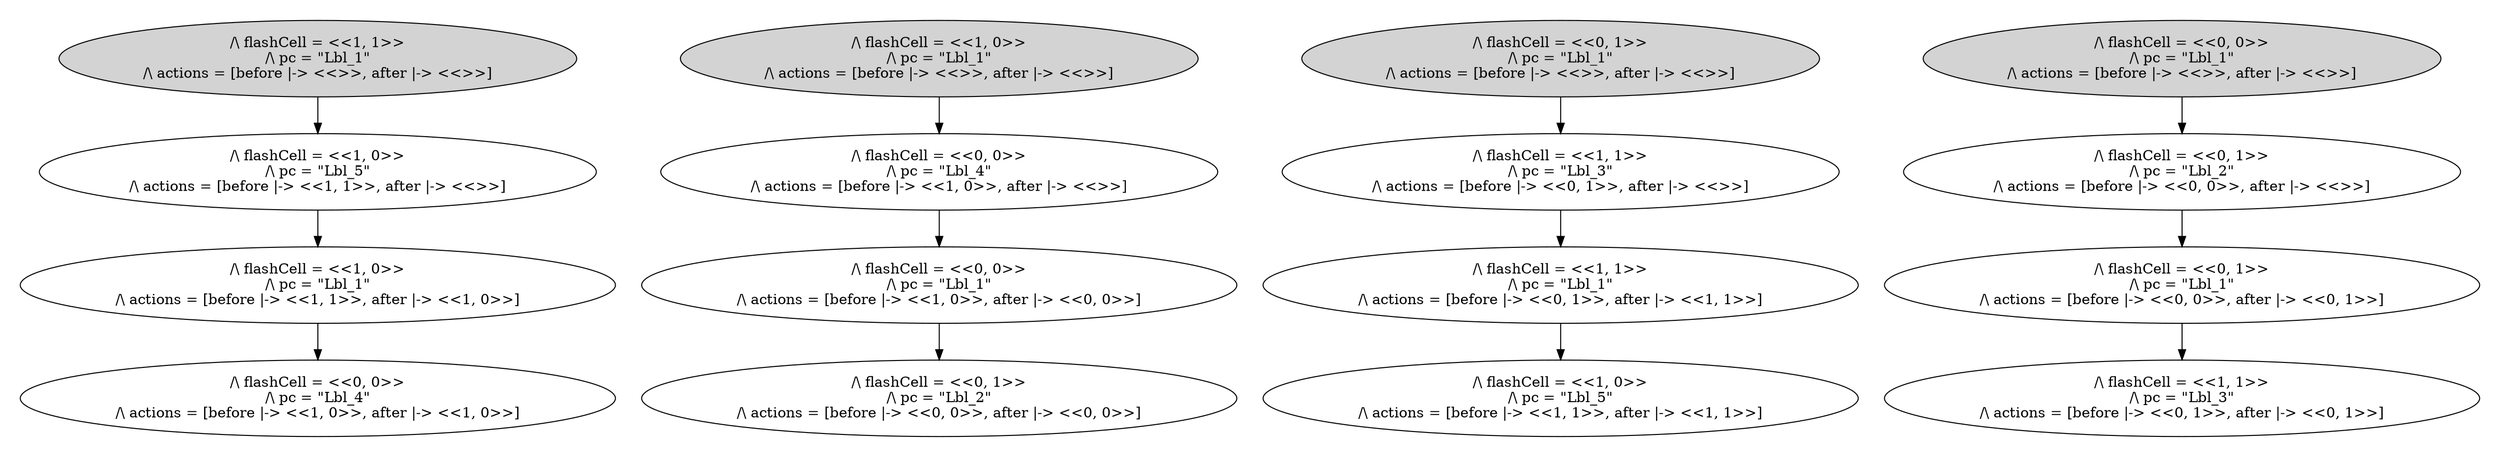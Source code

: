 strict digraph DiskGraph {
nodesep=0.35;
subgraph cluster_graph {
color="white";
-7059211614242803943 [label="/\\ flashCell = <<0, 0>>\n/\\ pc = \"Lbl_1\"\n/\\ actions = [before |-> <<>>, after |-> <<>>]",style = filled]
5533894713806795563 [label="/\\ flashCell = <<0, 1>>\n/\\ pc = \"Lbl_1\"\n/\\ actions = [before |-> <<>>, after |-> <<>>]",style = filled]
8146200452865708071 [label="/\\ flashCell = <<1, 0>>\n/\\ pc = \"Lbl_1\"\n/\\ actions = [before |-> <<>>, after |-> <<>>]",style = filled]
-6644518388661187563 [label="/\\ flashCell = <<1, 1>>\n/\\ pc = \"Lbl_1\"\n/\\ actions = [before |-> <<>>, after |-> <<>>]",style = filled]
-7059211614242803943 -> -6272266390613406794 [label="",color="black",fontcolor="black"];
-6272266390613406794 [label="/\\ flashCell = <<0, 1>>\n/\\ pc = \"Lbl_2\"\n/\\ actions = [before |-> <<0, 0>>, after |-> <<>>]"];
5533894713806795563 -> 1632182841390747028 [label="",color="black",fontcolor="black"];
1632182841390747028 [label="/\\ flashCell = <<1, 1>>\n/\\ pc = \"Lbl_3\"\n/\\ actions = [before |-> <<0, 1>>, after |-> <<>>]"];
8146200452865708071 -> -732158487565042195 [label="",color="black",fontcolor="black"];
-732158487565042195 [label="/\\ flashCell = <<0, 0>>\n/\\ pc = \"Lbl_4\"\n/\\ actions = [before |-> <<1, 0>>, after |-> <<>>]"];
-6644518388661187563 -> 5441503844413307855 [label="",color="black",fontcolor="black"];
5441503844413307855 [label="/\\ flashCell = <<1, 0>>\n/\\ pc = \"Lbl_5\"\n/\\ actions = [before |-> <<1, 1>>, after |-> <<>>]"];
1632182841390747028 -> -506325037619086913 [label="",color="black",fontcolor="black"];
-506325037619086913 [label="/\\ flashCell = <<1, 1>>\n/\\ pc = \"Lbl_1\"\n/\\ actions = [before |-> <<0, 1>>, after |-> <<1, 1>>]"];
-732158487565042195 -> 6721980197614292717 [label="",color="black",fontcolor="black"];
6721980197614292717 [label="/\\ flashCell = <<0, 0>>\n/\\ pc = \"Lbl_1\"\n/\\ actions = [before |-> <<1, 0>>, after |-> <<0, 0>>]"];
-6272266390613406794 -> -2242108386688873270 [label="",color="black",fontcolor="black"];
-2242108386688873270 [label="/\\ flashCell = <<0, 1>>\n/\\ pc = \"Lbl_1\"\n/\\ actions = [before |-> <<0, 0>>, after |-> <<0, 1>>]"];
5441503844413307855 -> 4995062782315281304 [label="",color="black",fontcolor="black"];
4995062782315281304 [label="/\\ flashCell = <<1, 0>>\n/\\ pc = \"Lbl_1\"\n/\\ actions = [before |-> <<1, 1>>, after |-> <<1, 0>>]"];
6721980197614292717 -> -5734499137700299468 [label="",color="black",fontcolor="black"];
-5734499137700299468 [label="/\\ flashCell = <<0, 1>>\n/\\ pc = \"Lbl_2\"\n/\\ actions = [before |-> <<0, 0>>, after |-> <<0, 0>>]"];
-2242108386688873270 -> 4097523880010805042 [label="",color="black",fontcolor="black"];
4097523880010805042 [label="/\\ flashCell = <<1, 1>>\n/\\ pc = \"Lbl_3\"\n/\\ actions = [before |-> <<0, 1>>, after |-> <<0, 1>>]"];
-506325037619086913 -> -1611106734051298593 [label="",color="black",fontcolor="black"];
-1611106734051298593 [label="/\\ flashCell = <<1, 0>>\n/\\ pc = \"Lbl_5\"\n/\\ actions = [before |-> <<1, 1>>, after |-> <<1, 1>>]"];
4995062782315281304 -> 6995095033192800473 [label="",color="black",fontcolor="black"];
6995095033192800473 [label="/\\ flashCell = <<0, 0>>\n/\\ pc = \"Lbl_4\"\n/\\ actions = [before |-> <<1, 0>>, after |-> <<1, 0>>]"];
{rank = same; 8146200452865708071;5533894713806795563;-6644518388661187563;-7059211614242803943;}
{rank = same; 1632182841390747028;-732158487565042195;-6272266390613406794;5441503844413307855;}
{rank = same; 4995062782315281304;6721980197614292717;-2242108386688873270;-506325037619086913;}
}
}